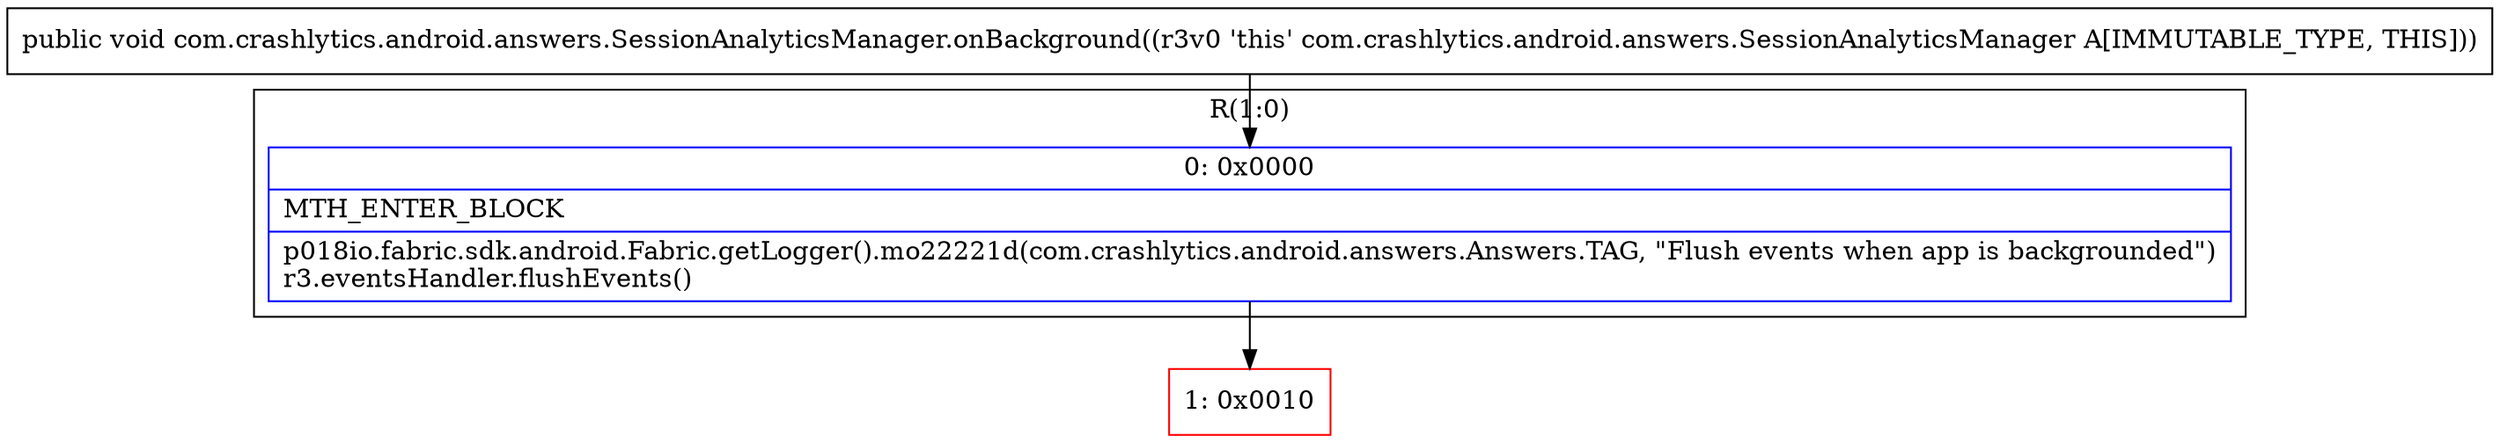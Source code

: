 digraph "CFG forcom.crashlytics.android.answers.SessionAnalyticsManager.onBackground()V" {
subgraph cluster_Region_1757839666 {
label = "R(1:0)";
node [shape=record,color=blue];
Node_0 [shape=record,label="{0\:\ 0x0000|MTH_ENTER_BLOCK\l|p018io.fabric.sdk.android.Fabric.getLogger().mo22221d(com.crashlytics.android.answers.Answers.TAG, \"Flush events when app is backgrounded\")\lr3.eventsHandler.flushEvents()\l}"];
}
Node_1 [shape=record,color=red,label="{1\:\ 0x0010}"];
MethodNode[shape=record,label="{public void com.crashlytics.android.answers.SessionAnalyticsManager.onBackground((r3v0 'this' com.crashlytics.android.answers.SessionAnalyticsManager A[IMMUTABLE_TYPE, THIS])) }"];
MethodNode -> Node_0;
Node_0 -> Node_1;
}

